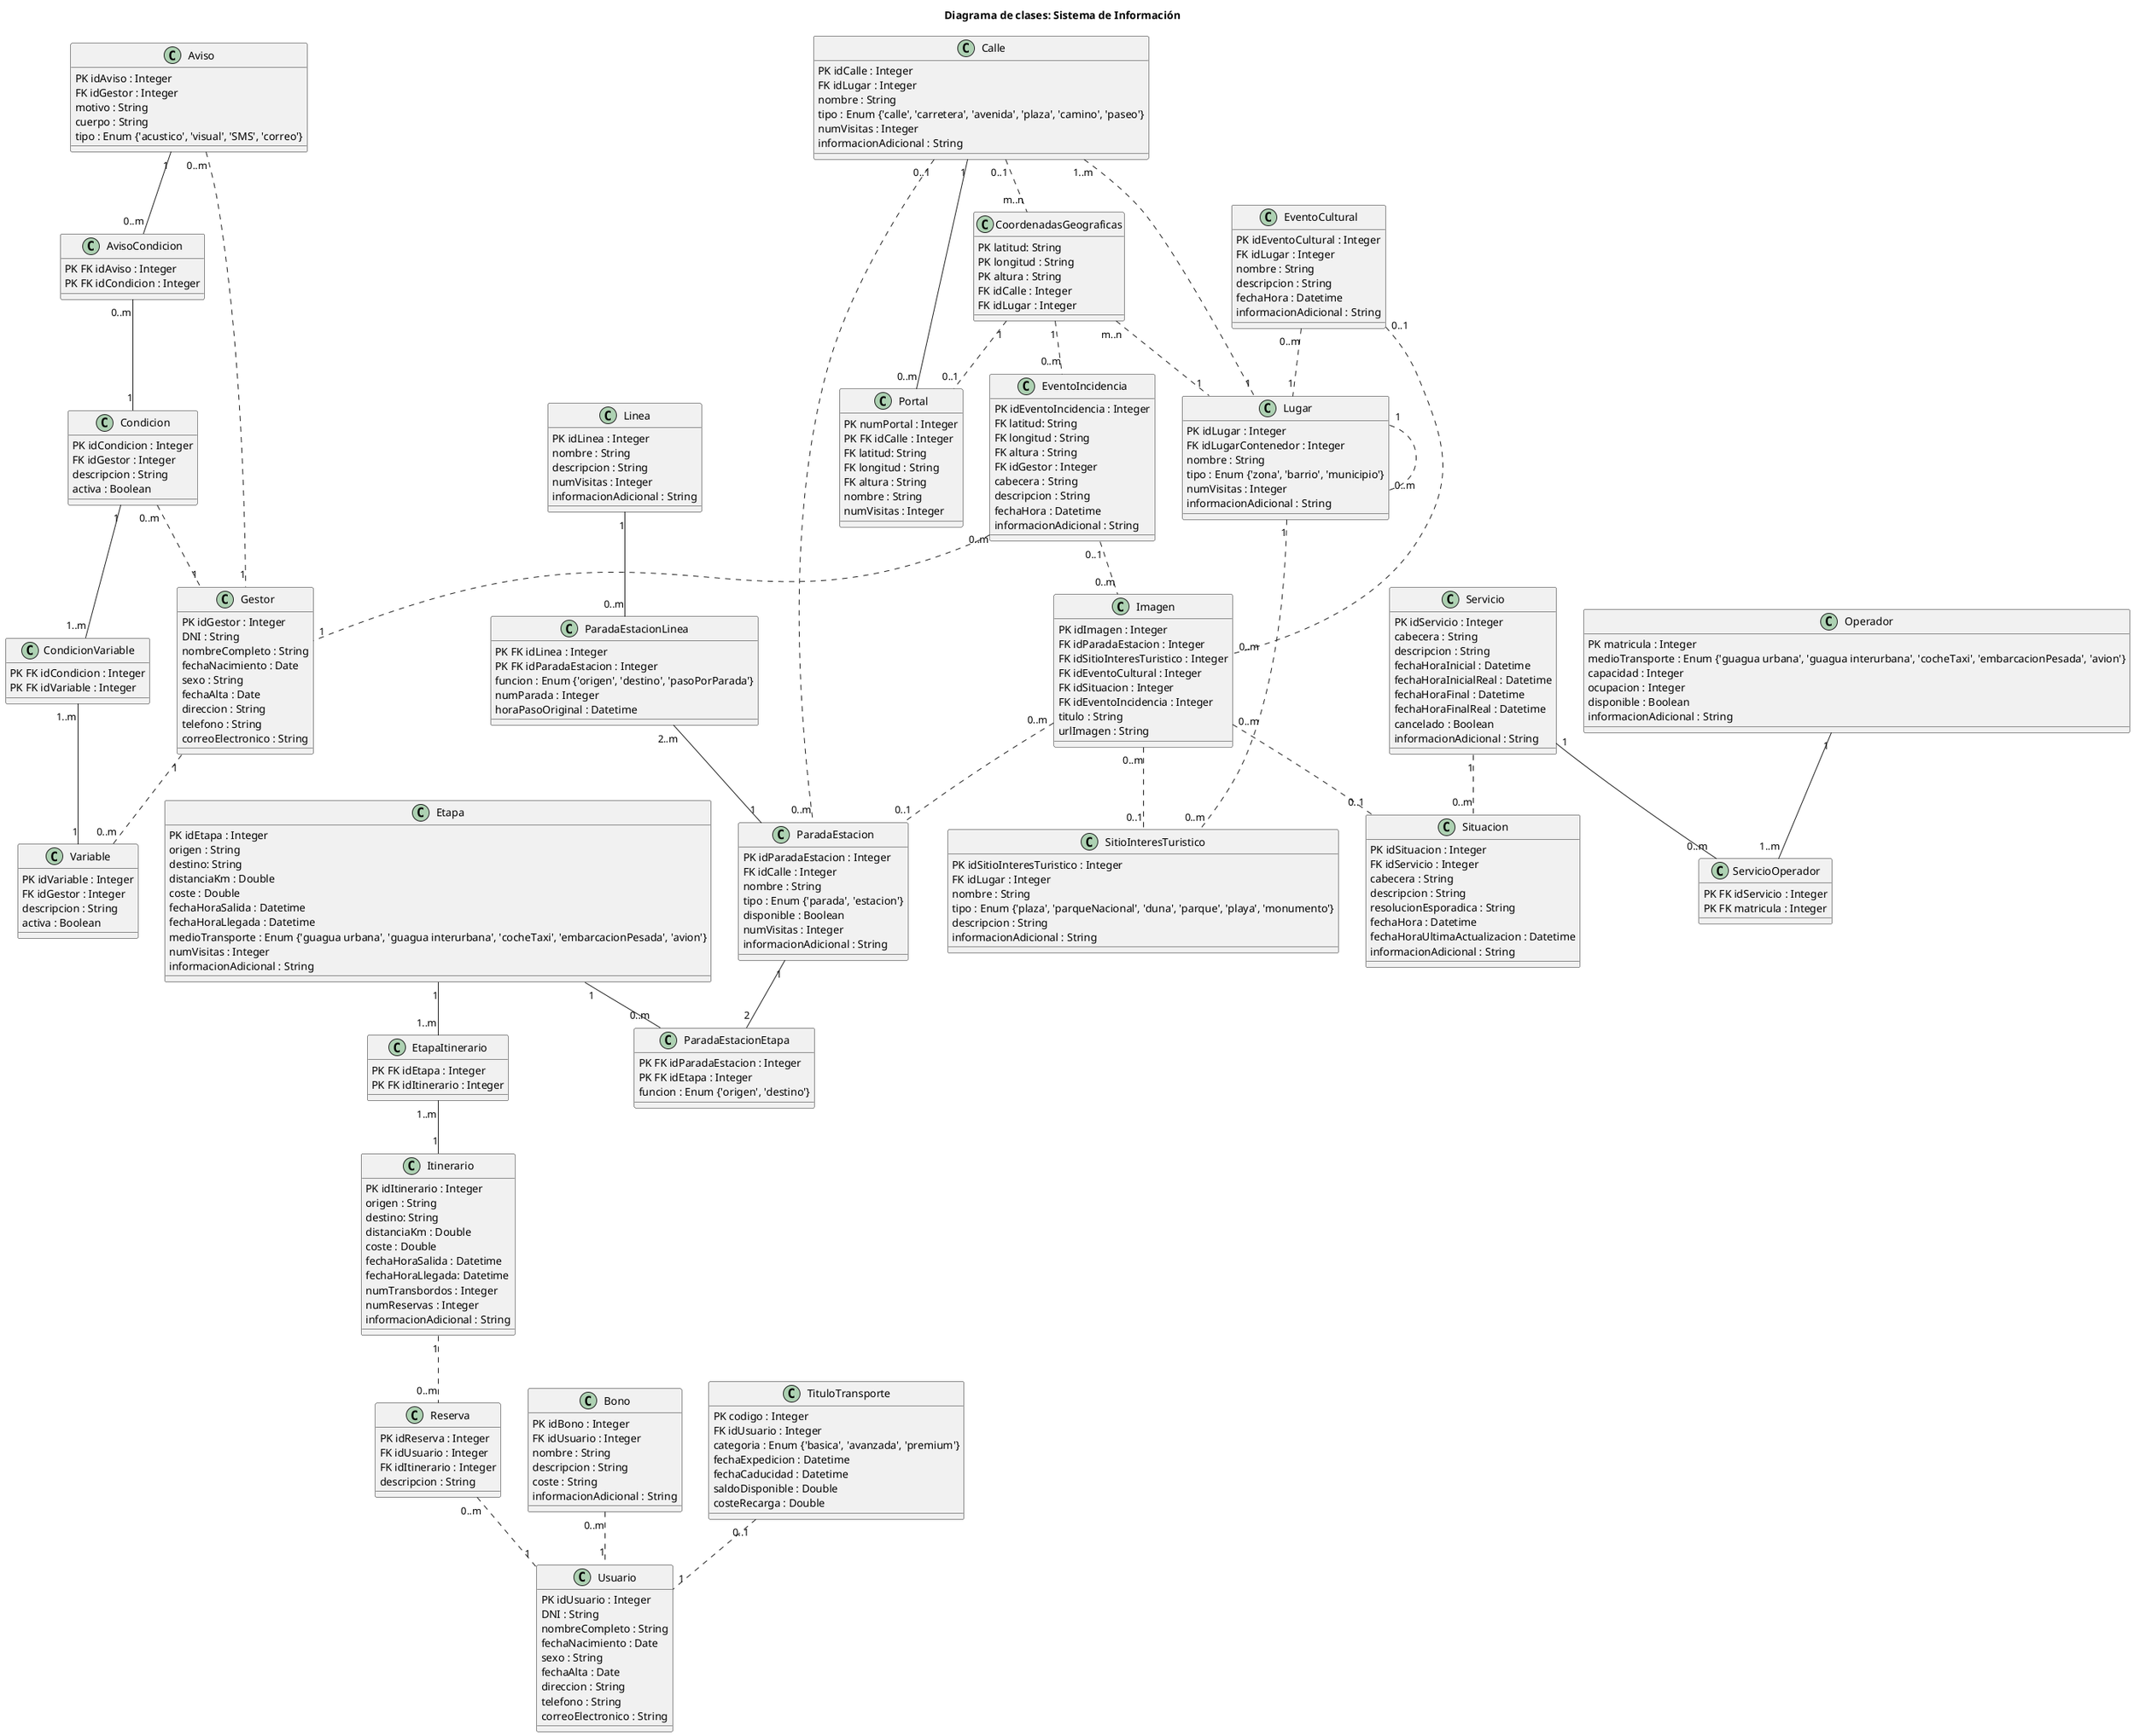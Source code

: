 @startuml DC_SI

title Diagrama de clases: Sistema de Información

class Aviso {
    PK idAviso : Integer
    FK idGestor : Integer
    motivo : String
    cuerpo : String
    tipo : Enum {'acustico', 'visual', 'SMS', 'correo'}
}

class AvisoCondicion {
    PK FK idAviso : Integer
    PK FK idCondicion : Integer
}

class Bono {
    PK idBono : Integer
    FK idUsuario : Integer
    nombre : String
    descripcion : String
    coste : String
    informacionAdicional : String
}

class Calle {
    PK idCalle : Integer
    FK idLugar : Integer
    nombre : String
    tipo : Enum {'calle', 'carretera', 'avenida', 'plaza', 'camino', 'paseo'}
    numVisitas : Integer
    informacionAdicional : String
}

class Condicion {
    PK idCondicion : Integer
    FK idGestor : Integer
    descripcion : String
    activa : Boolean
}

class CondicionVariable {
    PK FK idCondicion : Integer
    PK FK idVariable : Integer
}

class CoordenadasGeograficas {
    PK latitud: String
    PK longitud : String
    PK altura : String
    FK idCalle : Integer
    FK idLugar : Integer
}

class Etapa {
    PK idEtapa : Integer
    origen : String
    destino: String
    distanciaKm : Double
    coste : Double
    fechaHoraSalida : Datetime
    fechaHoraLlegada : Datetime
    medioTransporte : Enum {'guagua urbana', 'guagua interurbana', 'cocheTaxi', 'embarcacionPesada', 'avion'}
    numVisitas : Integer
    informacionAdicional : String
}

class EtapaItinerario {
    PK FK idEtapa : Integer
    PK FK idItinerario : Integer
}

class EventoCultural {
    PK idEventoCultural : Integer
    FK idLugar : Integer
    nombre : String
    descripcion : String
    fechaHora : Datetime
    informacionAdicional : String
}

class EventoIncidencia {
    PK idEventoIncidencia : Integer
    FK latitud: String
    FK longitud : String
    FK altura : String
    FK idGestor : Integer
    cabecera : String
    descripcion : String
    fechaHora : Datetime
    informacionAdicional : String
}

class Gestor {
    PK idGestor : Integer
    DNI : String
    nombreCompleto : String
    fechaNacimiento : Date
    sexo : String
    fechaAlta : Date
    direccion : String
    telefono : String
    correoElectronico : String
}

class Imagen {
    PK idImagen : Integer
    FK idParadaEstacion : Integer
    FK idSitioInteresTuristico : Integer
    FK idEventoCultural : Integer
    FK idSituacion : Integer
    FK idEventoIncidencia : Integer
    titulo : String
    urlImagen : String
}

Class Itinerario {
    PK idItinerario : Integer
    origen : String
    destino: String
    distanciaKm : Double
    coste : Double
    fechaHoraSalida : Datetime
    fechaHoraLlegada: Datetime
    numTransbordos : Integer
    numReservas : Integer
    informacionAdicional : String
}

class Linea {
    PK idLinea : Integer
    nombre : String
    descripcion : String
    numVisitas : Integer
    informacionAdicional : String
}

class Lugar {
    PK idLugar : Integer
    FK idLugarContenedor : Integer
    nombre : String
    tipo : Enum {'zona', 'barrio', 'municipio'}
    numVisitas : Integer
    informacionAdicional : String
}

class Operador {
    PK matricula : Integer
    medioTransporte : Enum {'guagua urbana', 'guagua interurbana', 'cocheTaxi', 'embarcacionPesada', 'avion'}
    capacidad : Integer
    ocupacion : Integer
    disponible : Boolean
    informacionAdicional : String
}

class ParadaEstacion {
    PK idParadaEstacion : Integer
    FK idCalle : Integer
    nombre : String
    tipo : Enum {'parada', 'estacion'}
    disponible : Boolean
    numVisitas : Integer
    informacionAdicional : String
}

class ParadaEstacionEtapa {
    PK FK idParadaEstacion : Integer
    PK FK idEtapa : Integer
    funcion : Enum {'origen', 'destino'}
}

class ParadaEstacionLinea {
    PK FK idLinea : Integer
    PK FK idParadaEstacion : Integer
    funcion : Enum {'origen', 'destino', 'pasoPorParada'}
    numParada : Integer
    horaPasoOriginal : Datetime
}

class Portal {
    PK numPortal : Integer
    PK FK idCalle : Integer
    FK latitud: String
    FK longitud : String
    FK altura : String
    nombre : String
    numVisitas : Integer
}

class Reserva {
    PK idReserva : Integer
    FK idUsuario : Integer
    FK idItinerario : Integer
    descripcion : String
}

class Servicio {
    PK idServicio : Integer
    cabecera : String
    descripcion : String
    fechaHoraInicial : Datetime
    fechaHoraInicialReal : Datetime
    fechaHoraFinal : Datetime
    fechaHoraFinalReal : Datetime
    cancelado : Boolean
    informacionAdicional : String
}

class ServicioOperador {
    PK FK idServicio : Integer
    PK FK matricula : Integer
}

class SitioInteresTuristico {
    PK idSitioInteresTuristico : Integer
    FK idLugar : Integer
    nombre : String
    tipo : Enum {'plaza', 'parqueNacional', 'duna', 'parque', 'playa', 'monumento'}
    descripcion : String
    informacionAdicional : String
}

class Situacion {
    PK idSituacion : Integer
    FK idServicio : Integer
    cabecera : String
    descripcion : String
    resolucionEsporadica : String
    fechaHora : Datetime
    fechaHoraUltimaActualizacion : Datetime
    informacionAdicional : String
}

class TituloTransporte {
    PK codigo : Integer
    FK idUsuario : Integer
    categoria : Enum {'basica', 'avanzada', 'premium'}
    fechaExpedicion : Datetime
    fechaCaducidad : Datetime
    saldoDisponible : Double
    costeRecarga : Double
}

class Usuario {
    PK idUsuario : Integer
    DNI : String
    nombreCompleto : String
    fechaNacimiento : Date
    sexo : String
    fechaAlta : Date
    direccion : String
    telefono : String
    correoElectronico : String
}

class Variable {
    PK idVariable : Integer
    FK idGestor : Integer
    descripcion : String
    activa : Boolean
}

Aviso "1" -- "0..m" AvisoCondicion
Aviso "0..m" .. "1" Gestor
AvisoCondicion "0..m" -- "1" Condicion
Bono "0..m" .. "1" Usuario
Calle "0..1" .. "m..n" CoordenadasGeograficas
Calle "1..m" .. "1" Lugar
Calle "0..1" .. "0..m" ParadaEstacion
Calle "1" -- "0..m" Portal
Condicion "1" -- "1..m" CondicionVariable
Condicion "0..m" .. "1" Gestor
CondicionVariable "1..m" -- "1" Variable
CoordenadasGeograficas "1" .. "0..m" EventoIncidencia
CoordenadasGeograficas "m..n" .. "1" Lugar
CoordenadasGeograficas "1" .. "0..1" Portal
Etapa "1" -- "1..m" EtapaItinerario
Etapa "1" -- "0..m" ParadaEstacionEtapa
EtapaItinerario "1..m" -- "1" Itinerario
EventoCultural "0..1" .. "0..m" Imagen
EventoCultural "0..m" .. "1" Lugar
EventoIncidencia "0..1" .. "0..m" Imagen
EventoIncidencia "0..m" .. "1" Gestor
Gestor "1" .. "0..m" Variable
Imagen "0..m" .. "0..1" ParadaEstacion
Imagen "0..m" .. "0..1" SitioInteresTuristico
Imagen "0..m" .. "0..1" Situacion
Itinerario "1" .. "0..m" Reserva
Linea "1" -- "0..m" ParadaEstacionLinea
Lugar "1" .. "0..m" Lugar
Lugar "1" .. "0..m" SitioInteresTuristico
Operador "1" -- "1..m" ServicioOperador
ParadaEstacion "1" -- "2" ParadaEstacionEtapa
ParadaEstacionLinea "2..m" -- "1" ParadaEstacion
Reserva "0..m" .. "1" Usuario
Servicio "1" .. "0..m" Situacion
Servicio "1" -- "0..m" ServicioOperador
TituloTransporte "0..1" .. "1" Usuario

@enduml